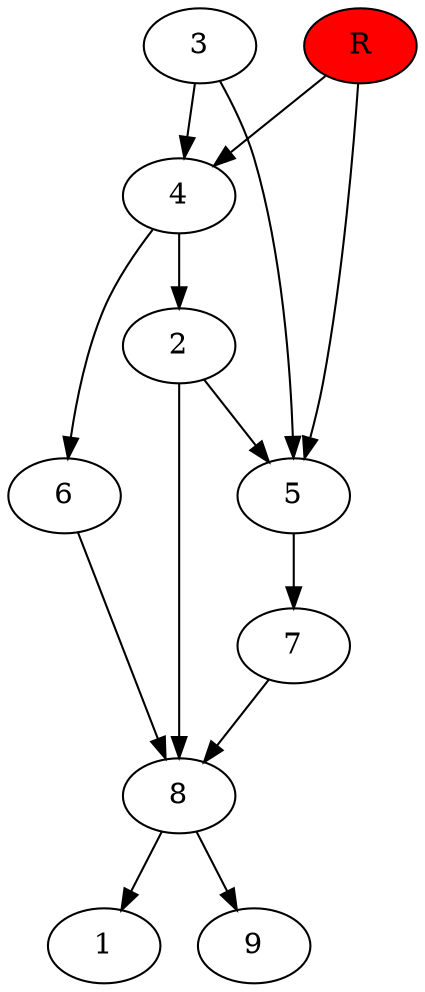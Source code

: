digraph prb32838 {
	1
	2
	3
	4
	5
	6
	7
	8
	R [fillcolor="#ff0000" style=filled]
	2 -> 5
	2 -> 8
	3 -> 4
	3 -> 5
	4 -> 2
	4 -> 6
	5 -> 7
	6 -> 8
	7 -> 8
	8 -> 1
	8 -> 9
	R -> 4
	R -> 5
}
